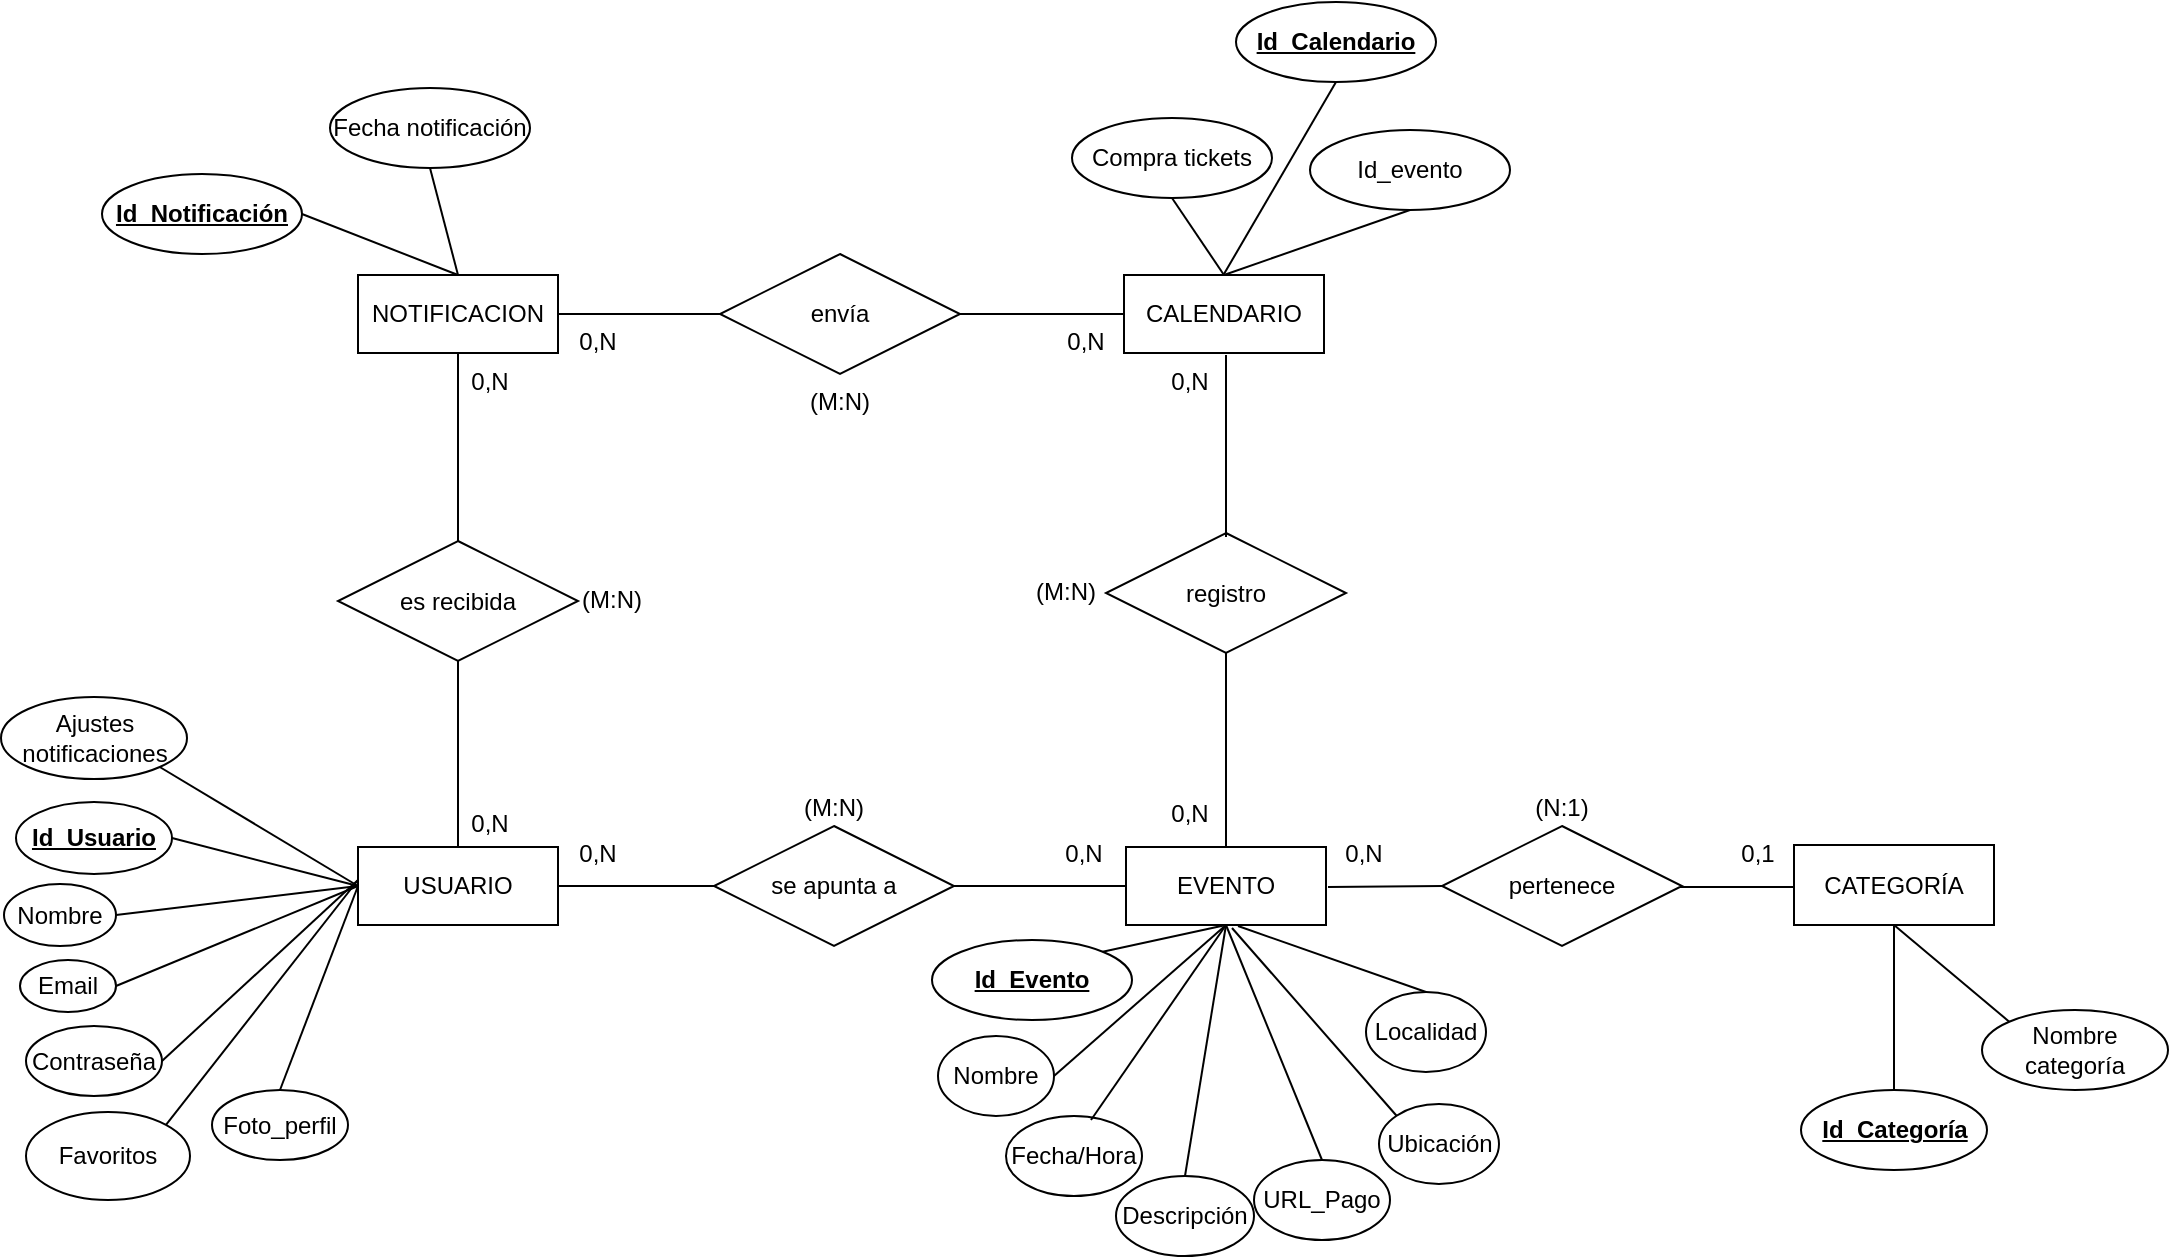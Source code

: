 <mxfile version="25.0.3">
  <diagram name="Página-1" id="PR9s5afg3bKhSmsucHOg">
    <mxGraphModel dx="3432" dy="1451" grid="0" gridSize="10" guides="1" tooltips="1" connect="1" arrows="1" fold="1" page="0" pageScale="1" pageWidth="827" pageHeight="1169" math="0" shadow="0">
      <root>
        <mxCell id="0" />
        <mxCell id="1" parent="0" />
        <mxCell id="vRU_lrwNkc-S5ht9EPmA-73" value="USUARIO" style="whiteSpace=wrap;html=1;align=center;" vertex="1" parent="1">
          <mxGeometry x="-689" y="289.5" width="100" height="39" as="geometry" />
        </mxCell>
        <mxCell id="vRU_lrwNkc-S5ht9EPmA-74" value="EVENTO" style="whiteSpace=wrap;html=1;align=center;" vertex="1" parent="1">
          <mxGeometry x="-305" y="289.5" width="100" height="39" as="geometry" />
        </mxCell>
        <mxCell id="vRU_lrwNkc-S5ht9EPmA-75" value="CALENDARIO" style="whiteSpace=wrap;html=1;align=center;" vertex="1" parent="1">
          <mxGeometry x="-306" y="3.5" width="100" height="39" as="geometry" />
        </mxCell>
        <mxCell id="vRU_lrwNkc-S5ht9EPmA-76" value="NOTIFICACION" style="whiteSpace=wrap;html=1;align=center;" vertex="1" parent="1">
          <mxGeometry x="-689" y="3.5" width="100" height="39" as="geometry" />
        </mxCell>
        <mxCell id="vRU_lrwNkc-S5ht9EPmA-77" value="" style="endArrow=none;html=1;rounded=0;fontSize=12;startSize=8;endSize=8;curved=1;exitX=1;exitY=0.5;exitDx=0;exitDy=0;entryX=0;entryY=0.5;entryDx=0;entryDy=0;" edge="1" source="vRU_lrwNkc-S5ht9EPmA-73" target="vRU_lrwNkc-S5ht9EPmA-74" parent="1">
          <mxGeometry relative="1" as="geometry">
            <mxPoint x="-437" y="458.5" as="sourcePoint" />
            <mxPoint x="-277" y="458.5" as="targetPoint" />
          </mxGeometry>
        </mxCell>
        <mxCell id="vRU_lrwNkc-S5ht9EPmA-78" value="CATEGORÍA" style="whiteSpace=wrap;html=1;align=center;" vertex="1" parent="1">
          <mxGeometry x="29" y="288.5" width="100" height="40" as="geometry" />
        </mxCell>
        <mxCell id="vRU_lrwNkc-S5ht9EPmA-79" value="" style="endArrow=none;html=1;rounded=0;fontSize=12;startSize=8;endSize=8;curved=1;exitX=1;exitY=0.5;exitDx=0;exitDy=0;entryX=0;entryY=0.5;entryDx=0;entryDy=0;" edge="1" target="vRU_lrwNkc-S5ht9EPmA-81" parent="1">
          <mxGeometry relative="1" as="geometry">
            <mxPoint x="-204" y="309.5" as="sourcePoint" />
            <mxPoint x="-112" y="309.5" as="targetPoint" />
          </mxGeometry>
        </mxCell>
        <mxCell id="vRU_lrwNkc-S5ht9EPmA-80" value="se apunta a" style="shape=rhombus;perimeter=rhombusPerimeter;whiteSpace=wrap;html=1;align=center;" vertex="1" parent="1">
          <mxGeometry x="-511" y="279" width="120" height="60" as="geometry" />
        </mxCell>
        <mxCell id="vRU_lrwNkc-S5ht9EPmA-81" value="pertenece" style="shape=rhombus;perimeter=rhombusPerimeter;whiteSpace=wrap;html=1;align=center;" vertex="1" parent="1">
          <mxGeometry x="-147" y="279" width="120" height="60" as="geometry" />
        </mxCell>
        <mxCell id="vRU_lrwNkc-S5ht9EPmA-82" value="" style="endArrow=none;html=1;rounded=0;fontSize=12;startSize=8;endSize=8;curved=1;exitX=1;exitY=0.5;exitDx=0;exitDy=0;entryX=0;entryY=0.5;entryDx=0;entryDy=0;" edge="1" parent="1">
          <mxGeometry relative="1" as="geometry">
            <mxPoint x="-28" y="309.5" as="sourcePoint" />
            <mxPoint x="29" y="309.5" as="targetPoint" />
          </mxGeometry>
        </mxCell>
        <mxCell id="vRU_lrwNkc-S5ht9EPmA-83" value="registro" style="shape=rhombus;perimeter=rhombusPerimeter;whiteSpace=wrap;html=1;align=center;" vertex="1" parent="1">
          <mxGeometry x="-315" y="132.5" width="120" height="60" as="geometry" />
        </mxCell>
        <mxCell id="vRU_lrwNkc-S5ht9EPmA-84" value="" style="endArrow=none;html=1;rounded=0;fontSize=12;startSize=8;endSize=8;curved=1;exitX=0.5;exitY=0;exitDx=0;exitDy=0;entryX=0.5;entryY=1;entryDx=0;entryDy=0;" edge="1" source="vRU_lrwNkc-S5ht9EPmA-74" target="vRU_lrwNkc-S5ht9EPmA-83" parent="1">
          <mxGeometry relative="1" as="geometry">
            <mxPoint x="-276" y="250.5" as="sourcePoint" />
            <mxPoint x="-116" y="250.5" as="targetPoint" />
          </mxGeometry>
        </mxCell>
        <mxCell id="vRU_lrwNkc-S5ht9EPmA-85" value="" style="endArrow=none;html=1;rounded=0;fontSize=12;startSize=8;endSize=8;curved=1;exitX=0.5;exitY=0;exitDx=0;exitDy=0;" edge="1" parent="1">
          <mxGeometry relative="1" as="geometry">
            <mxPoint x="-255" y="134.5" as="sourcePoint" />
            <mxPoint x="-255" y="43.5" as="targetPoint" />
          </mxGeometry>
        </mxCell>
        <mxCell id="vRU_lrwNkc-S5ht9EPmA-86" value="envía" style="shape=rhombus;perimeter=rhombusPerimeter;whiteSpace=wrap;html=1;align=center;" vertex="1" parent="1">
          <mxGeometry x="-508" y="-7" width="120" height="60" as="geometry" />
        </mxCell>
        <mxCell id="vRU_lrwNkc-S5ht9EPmA-87" value="es recibida" style="shape=rhombus;perimeter=rhombusPerimeter;whiteSpace=wrap;html=1;align=center;" vertex="1" parent="1">
          <mxGeometry x="-699" y="136.5" width="120" height="60" as="geometry" />
        </mxCell>
        <mxCell id="vRU_lrwNkc-S5ht9EPmA-88" value="" style="endArrow=none;html=1;rounded=0;fontSize=12;startSize=8;endSize=8;curved=1;exitX=0;exitY=0.5;exitDx=0;exitDy=0;entryX=1;entryY=0.5;entryDx=0;entryDy=0;" edge="1" source="vRU_lrwNkc-S5ht9EPmA-75" target="vRU_lrwNkc-S5ht9EPmA-86" parent="1">
          <mxGeometry relative="1" as="geometry">
            <mxPoint x="-445" y="337.5" as="sourcePoint" />
            <mxPoint x="-285" y="337.5" as="targetPoint" />
          </mxGeometry>
        </mxCell>
        <mxCell id="vRU_lrwNkc-S5ht9EPmA-89" value="" style="endArrow=none;html=1;rounded=0;fontSize=12;startSize=8;endSize=8;curved=1;exitX=0;exitY=0.5;exitDx=0;exitDy=0;entryX=1;entryY=0.5;entryDx=0;entryDy=0;" edge="1" source="vRU_lrwNkc-S5ht9EPmA-86" target="vRU_lrwNkc-S5ht9EPmA-76" parent="1">
          <mxGeometry relative="1" as="geometry">
            <mxPoint x="-445" y="337.5" as="sourcePoint" />
            <mxPoint x="-285" y="337.5" as="targetPoint" />
          </mxGeometry>
        </mxCell>
        <mxCell id="vRU_lrwNkc-S5ht9EPmA-90" value="" style="endArrow=none;html=1;rounded=0;fontSize=12;startSize=8;endSize=8;curved=1;exitX=0.5;exitY=1;exitDx=0;exitDy=0;entryX=0.5;entryY=0;entryDx=0;entryDy=0;" edge="1" source="vRU_lrwNkc-S5ht9EPmA-76" target="vRU_lrwNkc-S5ht9EPmA-87" parent="1">
          <mxGeometry relative="1" as="geometry">
            <mxPoint x="-445" y="337.5" as="sourcePoint" />
            <mxPoint x="-285" y="337.5" as="targetPoint" />
          </mxGeometry>
        </mxCell>
        <mxCell id="vRU_lrwNkc-S5ht9EPmA-91" value="" style="endArrow=none;html=1;rounded=0;fontSize=12;startSize=8;endSize=8;curved=1;exitX=0.5;exitY=1;exitDx=0;exitDy=0;" edge="1" source="vRU_lrwNkc-S5ht9EPmA-87" target="vRU_lrwNkc-S5ht9EPmA-73" parent="1">
          <mxGeometry relative="1" as="geometry">
            <mxPoint x="-445" y="337.5" as="sourcePoint" />
            <mxPoint x="-285" y="337.5" as="targetPoint" />
          </mxGeometry>
        </mxCell>
        <mxCell id="vRU_lrwNkc-S5ht9EPmA-92" value="0,N" style="text;strokeColor=none;fillColor=none;spacingLeft=4;spacingRight=4;overflow=hidden;rotatable=0;points=[[0,0.5],[1,0.5]];portConstraint=eastwest;fontSize=12;whiteSpace=wrap;html=1;align=center;" vertex="1" parent="1">
          <mxGeometry x="-589" y="279" width="40" height="30" as="geometry" />
        </mxCell>
        <mxCell id="vRU_lrwNkc-S5ht9EPmA-93" value="0,N" style="text;strokeColor=none;fillColor=none;spacingLeft=4;spacingRight=4;overflow=hidden;rotatable=0;points=[[0,0.5],[1,0.5]];portConstraint=eastwest;fontSize=12;whiteSpace=wrap;html=1;align=center;" vertex="1" parent="1">
          <mxGeometry x="-346" y="279" width="40" height="30" as="geometry" />
        </mxCell>
        <mxCell id="vRU_lrwNkc-S5ht9EPmA-94" value="(M:N)" style="text;strokeColor=none;fillColor=none;spacingLeft=4;spacingRight=4;overflow=hidden;rotatable=0;points=[[0,0.5],[1,0.5]];portConstraint=eastwest;fontSize=12;whiteSpace=wrap;html=1;align=center;" vertex="1" parent="1">
          <mxGeometry x="-471" y="255.5" width="40" height="30" as="geometry" />
        </mxCell>
        <mxCell id="vRU_lrwNkc-S5ht9EPmA-95" value="0,N" style="text;strokeColor=none;fillColor=none;spacingLeft=4;spacingRight=4;overflow=hidden;rotatable=0;points=[[0,0.5],[1,0.5]];portConstraint=eastwest;fontSize=12;whiteSpace=wrap;html=1;align=center;" vertex="1" parent="1">
          <mxGeometry x="-206" y="279" width="40" height="30" as="geometry" />
        </mxCell>
        <mxCell id="vRU_lrwNkc-S5ht9EPmA-96" value="0,1" style="text;strokeColor=none;fillColor=none;spacingLeft=4;spacingRight=4;overflow=hidden;rotatable=0;points=[[0,0.5],[1,0.5]];portConstraint=eastwest;fontSize=12;whiteSpace=wrap;html=1;align=center;" vertex="1" parent="1">
          <mxGeometry x="-9" y="279" width="40" height="30" as="geometry" />
        </mxCell>
        <mxCell id="vRU_lrwNkc-S5ht9EPmA-97" value="(N:1)" style="text;strokeColor=none;fillColor=none;spacingLeft=4;spacingRight=4;overflow=hidden;rotatable=0;points=[[0,0.5],[1,0.5]];portConstraint=eastwest;fontSize=12;whiteSpace=wrap;html=1;align=center;" vertex="1" parent="1">
          <mxGeometry x="-107" y="255.5" width="40" height="30" as="geometry" />
        </mxCell>
        <mxCell id="vRU_lrwNkc-S5ht9EPmA-98" value="0,N" style="text;strokeColor=none;fillColor=none;spacingLeft=4;spacingRight=4;overflow=hidden;rotatable=0;points=[[0,0.5],[1,0.5]];portConstraint=eastwest;fontSize=12;whiteSpace=wrap;html=1;align=center;" vertex="1" parent="1">
          <mxGeometry x="-293" y="258.5" width="40" height="30" as="geometry" />
        </mxCell>
        <mxCell id="vRU_lrwNkc-S5ht9EPmA-99" value="0,N" style="text;strokeColor=none;fillColor=none;spacingLeft=4;spacingRight=4;overflow=hidden;rotatable=0;points=[[0,0.5],[1,0.5]];portConstraint=eastwest;fontSize=12;whiteSpace=wrap;html=1;align=center;" vertex="1" parent="1">
          <mxGeometry x="-293" y="42.5" width="40" height="30" as="geometry" />
        </mxCell>
        <mxCell id="vRU_lrwNkc-S5ht9EPmA-100" value="(M:N)" style="text;strokeColor=none;fillColor=none;spacingLeft=4;spacingRight=4;overflow=hidden;rotatable=0;points=[[0,0.5],[1,0.5]];portConstraint=eastwest;fontSize=12;whiteSpace=wrap;html=1;align=center;" vertex="1" parent="1">
          <mxGeometry x="-355" y="147.5" width="40" height="30" as="geometry" />
        </mxCell>
        <mxCell id="vRU_lrwNkc-S5ht9EPmA-101" value="0,N" style="text;strokeColor=none;fillColor=none;spacingLeft=4;spacingRight=4;overflow=hidden;rotatable=0;points=[[0,0.5],[1,0.5]];portConstraint=eastwest;fontSize=12;whiteSpace=wrap;html=1;align=center;" vertex="1" parent="1">
          <mxGeometry x="-345" y="23" width="40" height="30" as="geometry" />
        </mxCell>
        <mxCell id="vRU_lrwNkc-S5ht9EPmA-102" value="0,N" style="text;strokeColor=none;fillColor=none;spacingLeft=4;spacingRight=4;overflow=hidden;rotatable=0;points=[[0,0.5],[1,0.5]];portConstraint=eastwest;fontSize=12;whiteSpace=wrap;html=1;align=center;" vertex="1" parent="1">
          <mxGeometry x="-589" y="23" width="40" height="30" as="geometry" />
        </mxCell>
        <mxCell id="vRU_lrwNkc-S5ht9EPmA-103" value="(M:N)" style="text;strokeColor=none;fillColor=none;spacingLeft=4;spacingRight=4;overflow=hidden;rotatable=0;points=[[0,0.5],[1,0.5]];portConstraint=eastwest;fontSize=12;whiteSpace=wrap;html=1;align=center;" vertex="1" parent="1">
          <mxGeometry x="-468" y="53" width="40" height="30" as="geometry" />
        </mxCell>
        <mxCell id="vRU_lrwNkc-S5ht9EPmA-104" value="0,N" style="text;strokeColor=none;fillColor=none;spacingLeft=4;spacingRight=4;overflow=hidden;rotatable=0;points=[[0,0.5],[1,0.5]];portConstraint=eastwest;fontSize=12;whiteSpace=wrap;html=1;align=center;" vertex="1" parent="1">
          <mxGeometry x="-643" y="42.5" width="40" height="30" as="geometry" />
        </mxCell>
        <mxCell id="vRU_lrwNkc-S5ht9EPmA-105" value="0,N" style="text;strokeColor=none;fillColor=none;spacingLeft=4;spacingRight=4;overflow=hidden;rotatable=0;points=[[0,0.5],[1,0.5]];portConstraint=eastwest;fontSize=12;whiteSpace=wrap;html=1;align=center;" vertex="1" parent="1">
          <mxGeometry x="-643" y="263.5" width="40" height="30" as="geometry" />
        </mxCell>
        <mxCell id="vRU_lrwNkc-S5ht9EPmA-106" value="(M:N)" style="text;strokeColor=none;fillColor=none;spacingLeft=4;spacingRight=4;overflow=hidden;rotatable=0;points=[[0,0.5],[1,0.5]];portConstraint=eastwest;fontSize=12;whiteSpace=wrap;html=1;align=center;" vertex="1" parent="1">
          <mxGeometry x="-582" y="151.5" width="40" height="30" as="geometry" />
        </mxCell>
        <mxCell id="vRU_lrwNkc-S5ht9EPmA-107" value="Id_Usuario" style="ellipse;whiteSpace=wrap;html=1;align=center;fontStyle=5" vertex="1" parent="1">
          <mxGeometry x="-860" y="267" width="78" height="36" as="geometry" />
        </mxCell>
        <mxCell id="vRU_lrwNkc-S5ht9EPmA-108" value="Nombre" style="ellipse;whiteSpace=wrap;html=1;align=center;fontStyle=0" vertex="1" parent="1">
          <mxGeometry x="-866" y="308" width="56" height="31" as="geometry" />
        </mxCell>
        <mxCell id="vRU_lrwNkc-S5ht9EPmA-109" value="Email" style="ellipse;whiteSpace=wrap;html=1;align=center;fontStyle=0" vertex="1" parent="1">
          <mxGeometry x="-858" y="346" width="48" height="26" as="geometry" />
        </mxCell>
        <mxCell id="vRU_lrwNkc-S5ht9EPmA-110" value="Contraseña" style="ellipse;whiteSpace=wrap;html=1;align=center;fontStyle=0" vertex="1" parent="1">
          <mxGeometry x="-855" y="379" width="68" height="35" as="geometry" />
        </mxCell>
        <mxCell id="vRU_lrwNkc-S5ht9EPmA-111" value="Favoritos" style="ellipse;whiteSpace=wrap;html=1;align=center;fontStyle=0" vertex="1" parent="1">
          <mxGeometry x="-855" y="422" width="82" height="44" as="geometry" />
        </mxCell>
        <mxCell id="vRU_lrwNkc-S5ht9EPmA-112" value="Foto_perfil" style="ellipse;whiteSpace=wrap;html=1;align=center;fontStyle=0" vertex="1" parent="1">
          <mxGeometry x="-762" y="411" width="68" height="35" as="geometry" />
        </mxCell>
        <mxCell id="vRU_lrwNkc-S5ht9EPmA-113" value="" style="endArrow=none;html=1;rounded=0;fontSize=12;startSize=8;endSize=8;curved=1;exitX=0;exitY=0.5;exitDx=0;exitDy=0;entryX=1;entryY=0.5;entryDx=0;entryDy=0;" edge="1" parent="1" source="vRU_lrwNkc-S5ht9EPmA-73" target="vRU_lrwNkc-S5ht9EPmA-107">
          <mxGeometry relative="1" as="geometry">
            <mxPoint x="-589" y="305" as="sourcePoint" />
            <mxPoint x="-429" y="305" as="targetPoint" />
          </mxGeometry>
        </mxCell>
        <mxCell id="vRU_lrwNkc-S5ht9EPmA-114" value="" style="endArrow=none;html=1;rounded=0;fontSize=12;startSize=8;endSize=8;curved=1;exitX=0;exitY=0.5;exitDx=0;exitDy=0;entryX=1;entryY=0.5;entryDx=0;entryDy=0;" edge="1" parent="1" source="vRU_lrwNkc-S5ht9EPmA-73" target="vRU_lrwNkc-S5ht9EPmA-108">
          <mxGeometry relative="1" as="geometry">
            <mxPoint x="-589" y="305" as="sourcePoint" />
            <mxPoint x="-429" y="305" as="targetPoint" />
          </mxGeometry>
        </mxCell>
        <mxCell id="vRU_lrwNkc-S5ht9EPmA-115" value="" style="endArrow=none;html=1;rounded=0;fontSize=12;startSize=8;endSize=8;curved=1;exitX=0;exitY=0.5;exitDx=0;exitDy=0;entryX=1;entryY=0.5;entryDx=0;entryDy=0;" edge="1" parent="1" source="vRU_lrwNkc-S5ht9EPmA-73" target="vRU_lrwNkc-S5ht9EPmA-109">
          <mxGeometry relative="1" as="geometry">
            <mxPoint x="-589" y="305" as="sourcePoint" />
            <mxPoint x="-429" y="305" as="targetPoint" />
          </mxGeometry>
        </mxCell>
        <mxCell id="vRU_lrwNkc-S5ht9EPmA-117" value="" style="endArrow=none;html=1;rounded=0;fontSize=12;startSize=8;endSize=8;curved=1;entryX=1;entryY=0.5;entryDx=0;entryDy=0;" edge="1" parent="1" target="vRU_lrwNkc-S5ht9EPmA-110">
          <mxGeometry relative="1" as="geometry">
            <mxPoint x="-689" y="306" as="sourcePoint" />
            <mxPoint x="-429" y="305" as="targetPoint" />
          </mxGeometry>
        </mxCell>
        <mxCell id="vRU_lrwNkc-S5ht9EPmA-118" value="" style="endArrow=none;html=1;rounded=0;fontSize=12;startSize=8;endSize=8;curved=1;entryX=1;entryY=0;entryDx=0;entryDy=0;" edge="1" parent="1" target="vRU_lrwNkc-S5ht9EPmA-111">
          <mxGeometry relative="1" as="geometry">
            <mxPoint x="-689" y="306" as="sourcePoint" />
            <mxPoint x="-792" y="424" as="targetPoint" />
          </mxGeometry>
        </mxCell>
        <mxCell id="vRU_lrwNkc-S5ht9EPmA-119" value="" style="endArrow=none;html=1;rounded=0;fontSize=12;startSize=8;endSize=8;curved=1;exitX=0;exitY=0.5;exitDx=0;exitDy=0;entryX=0.5;entryY=0;entryDx=0;entryDy=0;" edge="1" parent="1" source="vRU_lrwNkc-S5ht9EPmA-73" target="vRU_lrwNkc-S5ht9EPmA-112">
          <mxGeometry relative="1" as="geometry">
            <mxPoint x="-589" y="305" as="sourcePoint" />
            <mxPoint x="-429" y="305" as="targetPoint" />
          </mxGeometry>
        </mxCell>
        <mxCell id="vRU_lrwNkc-S5ht9EPmA-120" value="Id_Evento" style="ellipse;whiteSpace=wrap;html=1;align=center;fontStyle=5" vertex="1" parent="1">
          <mxGeometry x="-402" y="336" width="100" height="40" as="geometry" />
        </mxCell>
        <mxCell id="vRU_lrwNkc-S5ht9EPmA-121" value="Nombre" style="ellipse;whiteSpace=wrap;html=1;align=center;fontStyle=0" vertex="1" parent="1">
          <mxGeometry x="-399" y="384" width="58" height="40" as="geometry" />
        </mxCell>
        <mxCell id="vRU_lrwNkc-S5ht9EPmA-122" value="Fecha/Hora" style="ellipse;whiteSpace=wrap;html=1;align=center;fontStyle=0" vertex="1" parent="1">
          <mxGeometry x="-365" y="424" width="68" height="40" as="geometry" />
        </mxCell>
        <mxCell id="vRU_lrwNkc-S5ht9EPmA-123" value="Descripción" style="ellipse;whiteSpace=wrap;html=1;align=center;fontStyle=0" vertex="1" parent="1">
          <mxGeometry x="-310" y="454" width="69" height="40" as="geometry" />
        </mxCell>
        <mxCell id="vRU_lrwNkc-S5ht9EPmA-124" value="Ubicación" style="ellipse;whiteSpace=wrap;html=1;align=center;fontStyle=0" vertex="1" parent="1">
          <mxGeometry x="-178.5" y="418" width="60" height="40" as="geometry" />
        </mxCell>
        <mxCell id="vRU_lrwNkc-S5ht9EPmA-126" value="URL_Pago" style="ellipse;whiteSpace=wrap;html=1;align=center;fontStyle=0" vertex="1" parent="1">
          <mxGeometry x="-241" y="446" width="68" height="40" as="geometry" />
        </mxCell>
        <mxCell id="vRU_lrwNkc-S5ht9EPmA-127" value="" style="endArrow=none;html=1;rounded=0;fontSize=12;startSize=8;endSize=8;curved=1;exitX=0.5;exitY=1;exitDx=0;exitDy=0;entryX=1;entryY=0;entryDx=0;entryDy=0;" edge="1" parent="1" source="vRU_lrwNkc-S5ht9EPmA-74" target="vRU_lrwNkc-S5ht9EPmA-120">
          <mxGeometry relative="1" as="geometry">
            <mxPoint x="-330" y="405" as="sourcePoint" />
            <mxPoint x="-170" y="405" as="targetPoint" />
          </mxGeometry>
        </mxCell>
        <mxCell id="vRU_lrwNkc-S5ht9EPmA-128" value="" style="endArrow=none;html=1;rounded=0;fontSize=12;startSize=8;endSize=8;curved=1;entryX=0.5;entryY=1;entryDx=0;entryDy=0;exitX=1;exitY=0.5;exitDx=0;exitDy=0;" edge="1" parent="1" source="vRU_lrwNkc-S5ht9EPmA-121" target="vRU_lrwNkc-S5ht9EPmA-74">
          <mxGeometry relative="1" as="geometry">
            <mxPoint x="-330" y="405" as="sourcePoint" />
            <mxPoint x="-170" y="405" as="targetPoint" />
          </mxGeometry>
        </mxCell>
        <mxCell id="vRU_lrwNkc-S5ht9EPmA-129" value="" style="endArrow=none;html=1;rounded=0;fontSize=12;startSize=8;endSize=8;curved=1;exitX=0.5;exitY=1;exitDx=0;exitDy=0;entryX=0.625;entryY=0.05;entryDx=0;entryDy=0;entryPerimeter=0;" edge="1" parent="1" source="vRU_lrwNkc-S5ht9EPmA-74" target="vRU_lrwNkc-S5ht9EPmA-122">
          <mxGeometry relative="1" as="geometry">
            <mxPoint x="-330" y="405" as="sourcePoint" />
            <mxPoint x="-170" y="405" as="targetPoint" />
          </mxGeometry>
        </mxCell>
        <mxCell id="vRU_lrwNkc-S5ht9EPmA-130" value="" style="endArrow=none;html=1;rounded=0;fontSize=12;startSize=8;endSize=8;curved=1;exitX=0.5;exitY=1;exitDx=0;exitDy=0;entryX=0.5;entryY=0;entryDx=0;entryDy=0;" edge="1" parent="1" source="vRU_lrwNkc-S5ht9EPmA-74" target="vRU_lrwNkc-S5ht9EPmA-123">
          <mxGeometry relative="1" as="geometry">
            <mxPoint x="-330" y="405" as="sourcePoint" />
            <mxPoint x="-170" y="405" as="targetPoint" />
          </mxGeometry>
        </mxCell>
        <mxCell id="vRU_lrwNkc-S5ht9EPmA-132" value="" style="endArrow=none;html=1;rounded=0;fontSize=12;startSize=8;endSize=8;curved=1;entryX=0;entryY=0;entryDx=0;entryDy=0;" edge="1" parent="1" target="vRU_lrwNkc-S5ht9EPmA-124">
          <mxGeometry relative="1" as="geometry">
            <mxPoint x="-252" y="330" as="sourcePoint" />
            <mxPoint x="-184" y="392" as="targetPoint" />
          </mxGeometry>
        </mxCell>
        <mxCell id="vRU_lrwNkc-S5ht9EPmA-134" value="" style="endArrow=none;html=1;rounded=0;fontSize=12;startSize=8;endSize=8;curved=1;exitX=0.5;exitY=1;exitDx=0;exitDy=0;entryX=0.5;entryY=0;entryDx=0;entryDy=0;" edge="1" parent="1" source="vRU_lrwNkc-S5ht9EPmA-74" target="vRU_lrwNkc-S5ht9EPmA-126">
          <mxGeometry relative="1" as="geometry">
            <mxPoint x="-330" y="405" as="sourcePoint" />
            <mxPoint x="-170" y="405" as="targetPoint" />
          </mxGeometry>
        </mxCell>
        <mxCell id="vRU_lrwNkc-S5ht9EPmA-135" value="Id_Categoría" style="ellipse;whiteSpace=wrap;html=1;align=center;fontStyle=5" vertex="1" parent="1">
          <mxGeometry x="32.5" y="411" width="93" height="40" as="geometry" />
        </mxCell>
        <mxCell id="vRU_lrwNkc-S5ht9EPmA-136" value="" style="endArrow=none;html=1;rounded=0;fontSize=12;startSize=8;endSize=8;curved=1;exitX=0.5;exitY=1;exitDx=0;exitDy=0;entryX=0.5;entryY=0;entryDx=0;entryDy=0;" edge="1" parent="1" source="vRU_lrwNkc-S5ht9EPmA-78" target="vRU_lrwNkc-S5ht9EPmA-135">
          <mxGeometry relative="1" as="geometry">
            <mxPoint x="11" y="409" as="sourcePoint" />
            <mxPoint x="171" y="409" as="targetPoint" />
          </mxGeometry>
        </mxCell>
        <mxCell id="vRU_lrwNkc-S5ht9EPmA-137" value="Nombre categoría" style="ellipse;whiteSpace=wrap;html=1;align=center;fontStyle=0" vertex="1" parent="1">
          <mxGeometry x="123" y="371" width="93" height="40" as="geometry" />
        </mxCell>
        <mxCell id="vRU_lrwNkc-S5ht9EPmA-138" value="" style="endArrow=none;html=1;rounded=0;fontSize=12;startSize=8;endSize=8;curved=1;exitX=0.5;exitY=1;exitDx=0;exitDy=0;entryX=0;entryY=0;entryDx=0;entryDy=0;" edge="1" parent="1" source="vRU_lrwNkc-S5ht9EPmA-78" target="vRU_lrwNkc-S5ht9EPmA-137">
          <mxGeometry relative="1" as="geometry">
            <mxPoint x="-181" y="417" as="sourcePoint" />
            <mxPoint x="-21" y="417" as="targetPoint" />
          </mxGeometry>
        </mxCell>
        <mxCell id="vRU_lrwNkc-S5ht9EPmA-140" value="Id_Calendario" style="ellipse;whiteSpace=wrap;html=1;align=center;fontStyle=5" vertex="1" parent="1">
          <mxGeometry x="-250" y="-133" width="100" height="40" as="geometry" />
        </mxCell>
        <mxCell id="vRU_lrwNkc-S5ht9EPmA-141" value="Id_evento" style="ellipse;whiteSpace=wrap;html=1;align=center;fontStyle=0" vertex="1" parent="1">
          <mxGeometry x="-213" y="-69" width="100" height="40" as="geometry" />
        </mxCell>
        <mxCell id="vRU_lrwNkc-S5ht9EPmA-142" value="Compra tickets" style="ellipse;whiteSpace=wrap;html=1;align=center;fontStyle=0" vertex="1" parent="1">
          <mxGeometry x="-332" y="-75" width="100" height="40" as="geometry" />
        </mxCell>
        <mxCell id="vRU_lrwNkc-S5ht9EPmA-143" value="" style="endArrow=none;html=1;rounded=0;fontSize=12;startSize=8;endSize=8;curved=1;exitX=0.5;exitY=1;exitDx=0;exitDy=0;entryX=0.5;entryY=0;entryDx=0;entryDy=0;" edge="1" parent="1" source="vRU_lrwNkc-S5ht9EPmA-142" target="vRU_lrwNkc-S5ht9EPmA-75">
          <mxGeometry relative="1" as="geometry">
            <mxPoint x="-356" y="273" as="sourcePoint" />
            <mxPoint x="-196" y="273" as="targetPoint" />
          </mxGeometry>
        </mxCell>
        <mxCell id="vRU_lrwNkc-S5ht9EPmA-144" value="" style="endArrow=none;html=1;rounded=0;fontSize=12;startSize=8;endSize=8;curved=1;entryX=0.5;entryY=1;entryDx=0;entryDy=0;exitX=0.5;exitY=0;exitDx=0;exitDy=0;" edge="1" parent="1" source="vRU_lrwNkc-S5ht9EPmA-75" target="vRU_lrwNkc-S5ht9EPmA-141">
          <mxGeometry relative="1" as="geometry">
            <mxPoint x="-254" y="-1" as="sourcePoint" />
            <mxPoint x="-196" y="273" as="targetPoint" />
          </mxGeometry>
        </mxCell>
        <mxCell id="vRU_lrwNkc-S5ht9EPmA-146" value="" style="endArrow=none;html=1;rounded=0;fontSize=12;startSize=8;endSize=8;curved=1;entryX=0.5;entryY=1;entryDx=0;entryDy=0;" edge="1" parent="1" target="vRU_lrwNkc-S5ht9EPmA-140">
          <mxGeometry relative="1" as="geometry">
            <mxPoint x="-256" y="3" as="sourcePoint" />
            <mxPoint x="-150" y="104" as="targetPoint" />
          </mxGeometry>
        </mxCell>
        <mxCell id="vRU_lrwNkc-S5ht9EPmA-149" value="Id_Notificación" style="ellipse;whiteSpace=wrap;html=1;align=center;fontStyle=5" vertex="1" parent="1">
          <mxGeometry x="-817" y="-47" width="100" height="40" as="geometry" />
        </mxCell>
        <mxCell id="vRU_lrwNkc-S5ht9EPmA-150" value="Fecha notificación" style="ellipse;whiteSpace=wrap;html=1;align=center;fontStyle=0" vertex="1" parent="1">
          <mxGeometry x="-703" y="-90" width="100" height="40" as="geometry" />
        </mxCell>
        <mxCell id="vRU_lrwNkc-S5ht9EPmA-151" value="" style="endArrow=none;html=1;rounded=0;fontSize=12;startSize=8;endSize=8;curved=1;exitX=0.5;exitY=1;exitDx=0;exitDy=0;entryX=0.5;entryY=0;entryDx=0;entryDy=0;" edge="1" parent="1" source="vRU_lrwNkc-S5ht9EPmA-150" target="vRU_lrwNkc-S5ht9EPmA-76">
          <mxGeometry relative="1" as="geometry">
            <mxPoint x="-553" y="143" as="sourcePoint" />
            <mxPoint x="-393" y="143" as="targetPoint" />
          </mxGeometry>
        </mxCell>
        <mxCell id="vRU_lrwNkc-S5ht9EPmA-154" value="" style="endArrow=none;html=1;rounded=0;fontSize=12;startSize=8;endSize=8;curved=1;exitX=1;exitY=0.5;exitDx=0;exitDy=0;entryX=0.5;entryY=0;entryDx=0;entryDy=0;" edge="1" parent="1" source="vRU_lrwNkc-S5ht9EPmA-149" target="vRU_lrwNkc-S5ht9EPmA-76">
          <mxGeometry relative="1" as="geometry">
            <mxPoint x="-738" y="51" as="sourcePoint" />
            <mxPoint x="-578" y="51" as="targetPoint" />
          </mxGeometry>
        </mxCell>
        <mxCell id="vRU_lrwNkc-S5ht9EPmA-234" value="Ajustes notificaciones" style="ellipse;whiteSpace=wrap;html=1;align=center;fontStyle=0" vertex="1" parent="1">
          <mxGeometry x="-867.5" y="214.5" width="93" height="41" as="geometry" />
        </mxCell>
        <mxCell id="vRU_lrwNkc-S5ht9EPmA-235" value="" style="endArrow=none;html=1;rounded=0;fontSize=12;startSize=8;endSize=8;curved=1;entryX=0;entryY=0.5;entryDx=0;entryDy=0;exitX=1;exitY=1;exitDx=0;exitDy=0;" edge="1" parent="1" source="vRU_lrwNkc-S5ht9EPmA-234" target="vRU_lrwNkc-S5ht9EPmA-73">
          <mxGeometry relative="1" as="geometry">
            <mxPoint x="-280" y="206" as="sourcePoint" />
            <mxPoint x="-120" y="206" as="targetPoint" />
          </mxGeometry>
        </mxCell>
        <mxCell id="vRU_lrwNkc-S5ht9EPmA-237" value="Localidad" style="ellipse;whiteSpace=wrap;html=1;align=center;fontStyle=0" vertex="1" parent="1">
          <mxGeometry x="-185" y="362" width="60" height="40" as="geometry" />
        </mxCell>
        <mxCell id="vRU_lrwNkc-S5ht9EPmA-238" value="" style="endArrow=none;html=1;rounded=0;fontSize=12;startSize=8;endSize=8;curved=1;exitX=0.5;exitY=0;exitDx=0;exitDy=0;" edge="1" parent="1" source="vRU_lrwNkc-S5ht9EPmA-237">
          <mxGeometry relative="1" as="geometry">
            <mxPoint x="-475" y="266" as="sourcePoint" />
            <mxPoint x="-249" y="329" as="targetPoint" />
          </mxGeometry>
        </mxCell>
      </root>
    </mxGraphModel>
  </diagram>
</mxfile>

